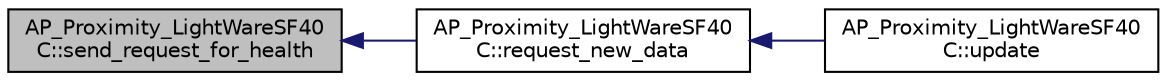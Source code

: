 digraph "AP_Proximity_LightWareSF40C::send_request_for_health"
{
 // INTERACTIVE_SVG=YES
  edge [fontname="Helvetica",fontsize="10",labelfontname="Helvetica",labelfontsize="10"];
  node [fontname="Helvetica",fontsize="10",shape=record];
  rankdir="LR";
  Node1 [label="AP_Proximity_LightWareSF40\lC::send_request_for_health",height=0.2,width=0.4,color="black", fillcolor="grey75", style="filled", fontcolor="black"];
  Node1 -> Node2 [dir="back",color="midnightblue",fontsize="10",style="solid",fontname="Helvetica"];
  Node2 [label="AP_Proximity_LightWareSF40\lC::request_new_data",height=0.2,width=0.4,color="black", fillcolor="white", style="filled",URL="$classAP__Proximity__LightWareSF40C.html#a02b9d0d41f61e5562db31cfc341bef43"];
  Node2 -> Node3 [dir="back",color="midnightblue",fontsize="10",style="solid",fontname="Helvetica"];
  Node3 [label="AP_Proximity_LightWareSF40\lC::update",height=0.2,width=0.4,color="black", fillcolor="white", style="filled",URL="$classAP__Proximity__LightWareSF40C.html#a18aa0409570b7f8158df3a5acff152fa"];
}
